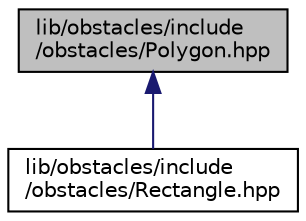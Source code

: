 digraph "lib/obstacles/include/obstacles/Polygon.hpp"
{
 // LATEX_PDF_SIZE
  bgcolor="transparent";
  edge [fontname="Helvetica",fontsize="10",labelfontname="Helvetica",labelfontsize="10"];
  node [fontname="Helvetica",fontsize="10",shape=record];
  Node1 [label="lib/obstacles/include\l/obstacles/Polygon.hpp",height=0.2,width=0.4,color="black", fillcolor="grey75", style="filled", fontcolor="black",tooltip="Polygon obstacle class declaration."];
  Node1 -> Node2 [dir="back",color="midnightblue",fontsize="10",style="solid",fontname="Helvetica"];
  Node2 [label="lib/obstacles/include\l/obstacles/Rectangle.hpp",height=0.2,width=0.4,color="black",URL="$Rectangle_8hpp.html",tooltip="Rectangle obstacle class declaration."];
}
